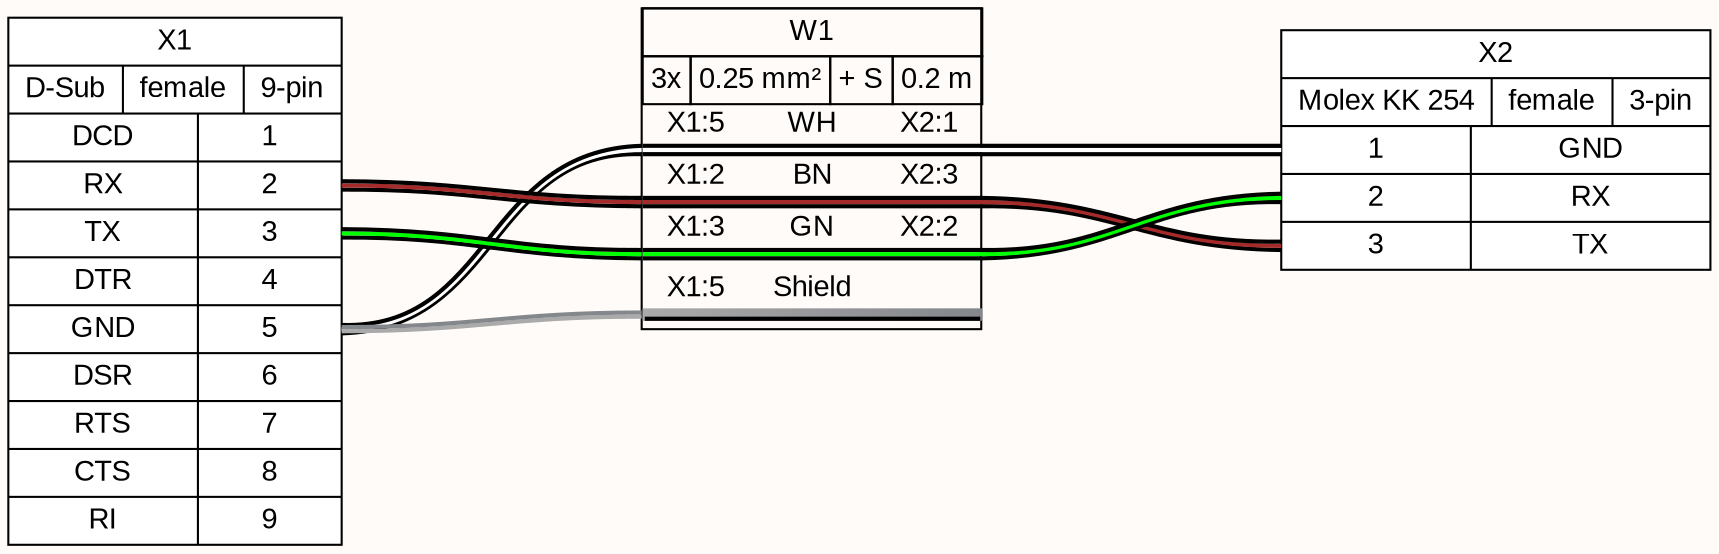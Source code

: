 graph {
// Graph generated by WireViz
// https://github.com/formatc1702/WireViz
	graph [bgcolor="#fffbf8" fontname=arial nodesep=0.33 rankdir=LR ranksep=2]
	node [fillcolor=white fontname=arial shape=record style=filled]
	edge [fontname=arial style=bold]
	X1 [label="X1|{D-Sub|female|9-pin}|{{DCD|RX|TX|DTR|GND|DSR|RTS|CTS|RI}|{<p1r>1|<p2r>2|<p3r>3|<p4r>4|<p5r>5|<p6r>6|<p7r>7|<p8r>8|<p9r>9}}"]
	X2 [label="X2|{Molex KK 254|female|3-pin}|{{<p1l>1|<p2l>2|<p3l>3}|{GND|RX|TX}}"]
	edge [color="#000000:#ffffff:#000000"]
	X1:p5r:e -- W1:w1:w
	W1:w1:e -- X2:p1l:w
	edge [color="#000000:#a52a2a:#000000"]
	X1:p2r:e -- W1:w2:w
	W1:w2:e -- X2:p3l:w
	edge [color="#000000:#00ff00:#000000"]
	X1:p3r:e -- W1:w3:w
	W1:w3:e -- X2:p2l:w
	edge [color="#aaaaaa:#84878c"]
	X1:p5r:e -- W1:ws:w
	W1 [label=<<table border="0" cellspacing="0" cellpadding="0"><tr><td><table border="0" cellspacing="0" cellpadding="3" cellborder="1"><tr><td colspan="4">W1</td></tr><tr><td>3x</td><td>0.25 mm²</td><td>+ S</td><td>0.2 m</td></tr></table></td></tr><tr><td></td></tr><tr><td><table border="0" cellspacing="0" cellborder="0"><tr><td>X1:5</td><td>WH</td><td>X2:1</td></tr><tr><td colspan="3" border="0" cellspacing="0" cellpadding="0" port="w1" height="6"><table cellspacing="0" cellborder="0" border = "0"><tr><td colspan="3" cellpadding="0" height="2" bgcolor="#000000" border="0"></td></tr><tr><td colspan="3" cellpadding="0" height="2" bgcolor="#ffffff" border="0"></td></tr><tr><td colspan="3" cellpadding="0" height="2" bgcolor="#000000" border="0"></td></tr></table></td></tr><tr><td>X1:2</td><td>BN</td><td>X2:3</td></tr><tr><td colspan="3" border="0" cellspacing="0" cellpadding="0" port="w2" height="6"><table cellspacing="0" cellborder="0" border = "0"><tr><td colspan="3" cellpadding="0" height="2" bgcolor="#000000" border="0"></td></tr><tr><td colspan="3" cellpadding="0" height="2" bgcolor="#a52a2a" border="0"></td></tr><tr><td colspan="3" cellpadding="0" height="2" bgcolor="#000000" border="0"></td></tr></table></td></tr><tr><td>X1:3</td><td>GN</td><td>X2:2</td></tr><tr><td colspan="3" border="0" cellspacing="0" cellpadding="0" port="w3" height="6"><table cellspacing="0" cellborder="0" border = "0"><tr><td colspan="3" cellpadding="0" height="2" bgcolor="#000000" border="0"></td></tr><tr><td colspan="3" cellpadding="0" height="2" bgcolor="#00ff00" border="0"></td></tr><tr><td colspan="3" cellpadding="0" height="2" bgcolor="#000000" border="0"></td></tr></table></td></tr><tr><td></td></tr><tr><td>X1:5</td><td>Shield</td><td><!-- s_out --></td></tr><tr><td colspan="3" cellpadding="0" bgcolor="#aaaaaa:#84878c" height="6" border="2" sides="b" port="ws"></td></tr><tr><td></td></tr></table></td></tr></table>> fillcolor=white margin=0 shape=box style=""]
}
